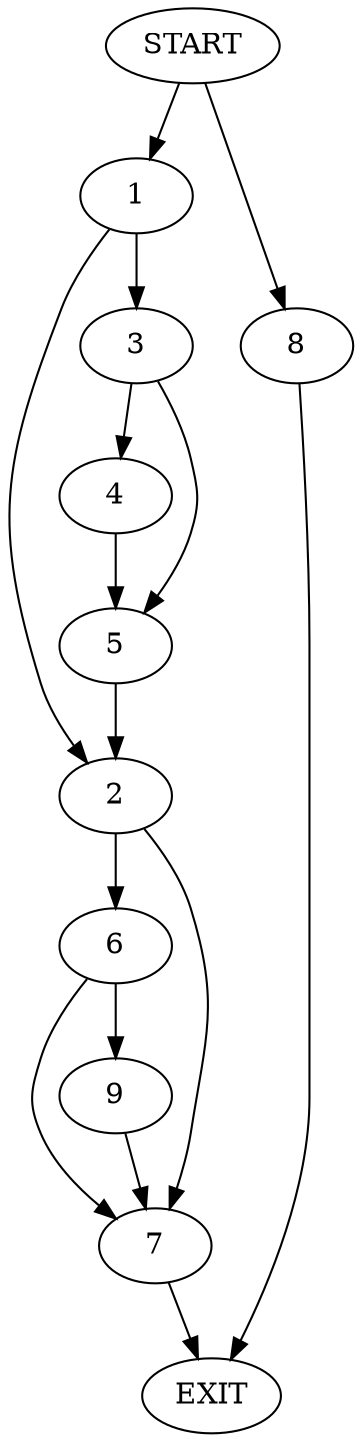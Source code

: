 digraph {
0 [label="START"]
10 [label="EXIT"]
0 -> 1
1 -> 2
1 -> 3
3 -> 4
3 -> 5
2 -> 6
2 -> 7
4 -> 5
5 -> 2
0 -> 8
8 -> 10
7 -> 10
6 -> 9
6 -> 7
9 -> 7
}
